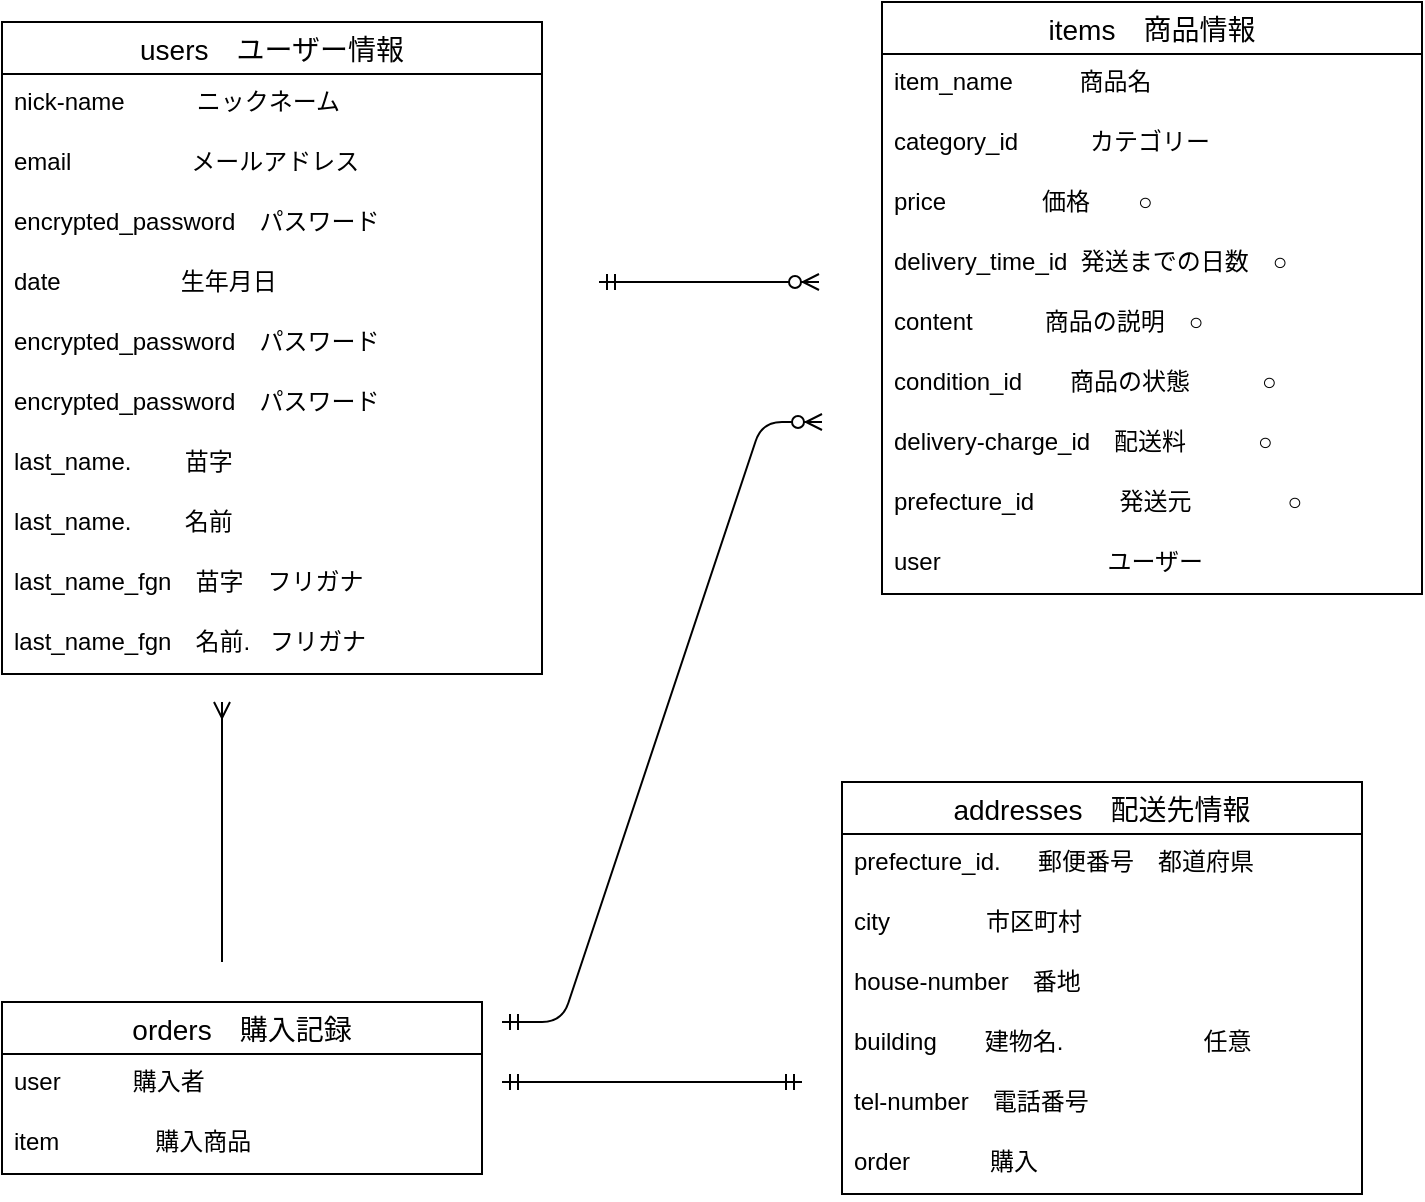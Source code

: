 <mxfile>
    <diagram id="l5uStAnRR6rsgqBXjLD2" name="ページ1">
        <mxGraphModel dx="1580" dy="510" grid="1" gridSize="10" guides="1" tooltips="1" connect="1" arrows="1" fold="1" page="1" pageScale="1" pageWidth="827" pageHeight="1169" math="0" shadow="0">
            <root>
                <mxCell id="0"/>
                <mxCell id="1" parent="0"/>
                <mxCell id="8LgdUI8o7QwLn5nAvefp-5" value="users　ユーザー情報" style="swimlane;fontStyle=0;childLayout=stackLayout;horizontal=1;startSize=26;horizontalStack=0;resizeParent=1;resizeParentMax=0;resizeLast=0;collapsible=1;marginBottom=0;align=center;fontSize=14;" vertex="1" parent="1">
                    <mxGeometry x="60" y="30" width="270" height="326" as="geometry"/>
                </mxCell>
                <mxCell id="8LgdUI8o7QwLn5nAvefp-6" value="nick-name　　　ニックネーム" style="text;strokeColor=none;fillColor=none;spacingLeft=4;spacingRight=4;overflow=hidden;rotatable=0;points=[[0,0.5],[1,0.5]];portConstraint=eastwest;fontSize=12;" vertex="1" parent="8LgdUI8o7QwLn5nAvefp-5">
                    <mxGeometry y="26" width="270" height="30" as="geometry"/>
                </mxCell>
                <mxCell id="8LgdUI8o7QwLn5nAvefp-7" value="email　　　　　メールアドレス" style="text;strokeColor=none;fillColor=none;spacingLeft=4;spacingRight=4;overflow=hidden;rotatable=0;points=[[0,0.5],[1,0.5]];portConstraint=eastwest;fontSize=12;" vertex="1" parent="8LgdUI8o7QwLn5nAvefp-5">
                    <mxGeometry y="56" width="270" height="30" as="geometry"/>
                </mxCell>
                <mxCell id="8LgdUI8o7QwLn5nAvefp-9" value="encrypted_password　パスワード" style="text;strokeColor=none;fillColor=none;spacingLeft=4;spacingRight=4;overflow=hidden;rotatable=0;points=[[0,0.5],[1,0.5]];portConstraint=eastwest;fontSize=12;" vertex="1" parent="8LgdUI8o7QwLn5nAvefp-5">
                    <mxGeometry y="86" width="270" height="30" as="geometry"/>
                </mxCell>
                <mxCell id="8LgdUI8o7QwLn5nAvefp-68" value="date　　　　　生年月日" style="text;strokeColor=none;fillColor=none;spacingLeft=4;spacingRight=4;overflow=hidden;rotatable=0;points=[[0,0.5],[1,0.5]];portConstraint=eastwest;fontSize=12;" vertex="1" parent="8LgdUI8o7QwLn5nAvefp-5">
                    <mxGeometry y="116" width="270" height="30" as="geometry"/>
                </mxCell>
                <mxCell id="8LgdUI8o7QwLn5nAvefp-82" value="encrypted_password　パスワード" style="text;strokeColor=none;fillColor=none;spacingLeft=4;spacingRight=4;overflow=hidden;rotatable=0;points=[[0,0.5],[1,0.5]];portConstraint=eastwest;fontSize=12;" vertex="1" parent="8LgdUI8o7QwLn5nAvefp-5">
                    <mxGeometry y="146" width="270" height="30" as="geometry"/>
                </mxCell>
                <mxCell id="8LgdUI8o7QwLn5nAvefp-83" value="encrypted_password　パスワード" style="text;strokeColor=none;fillColor=none;spacingLeft=4;spacingRight=4;overflow=hidden;rotatable=0;points=[[0,0.5],[1,0.5]];portConstraint=eastwest;fontSize=12;" vertex="1" parent="8LgdUI8o7QwLn5nAvefp-5">
                    <mxGeometry y="176" width="270" height="30" as="geometry"/>
                </mxCell>
                <mxCell id="8LgdUI8o7QwLn5nAvefp-84" value="last_name.        苗字" style="text;strokeColor=none;fillColor=none;spacingLeft=4;spacingRight=4;overflow=hidden;rotatable=0;points=[[0,0.5],[1,0.5]];portConstraint=eastwest;fontSize=12;" vertex="1" parent="8LgdUI8o7QwLn5nAvefp-5">
                    <mxGeometry y="206" width="270" height="30" as="geometry"/>
                </mxCell>
                <mxCell id="8LgdUI8o7QwLn5nAvefp-85" value="last_name.        名前" style="text;strokeColor=none;fillColor=none;spacingLeft=4;spacingRight=4;overflow=hidden;rotatable=0;points=[[0,0.5],[1,0.5]];portConstraint=eastwest;fontSize=12;" vertex="1" parent="8LgdUI8o7QwLn5nAvefp-5">
                    <mxGeometry y="236" width="270" height="30" as="geometry"/>
                </mxCell>
                <mxCell id="8LgdUI8o7QwLn5nAvefp-86" value="last_name_fgn　苗字　フリガナ" style="text;strokeColor=none;fillColor=none;spacingLeft=4;spacingRight=4;overflow=hidden;rotatable=0;points=[[0,0.5],[1,0.5]];portConstraint=eastwest;fontSize=12;" vertex="1" parent="8LgdUI8o7QwLn5nAvefp-5">
                    <mxGeometry y="266" width="270" height="30" as="geometry"/>
                </mxCell>
                <mxCell id="8LgdUI8o7QwLn5nAvefp-87" value="last_name_fgn　名前.   フリガナ" style="text;strokeColor=none;fillColor=none;spacingLeft=4;spacingRight=4;overflow=hidden;rotatable=0;points=[[0,0.5],[1,0.5]];portConstraint=eastwest;fontSize=12;" vertex="1" parent="8LgdUI8o7QwLn5nAvefp-5">
                    <mxGeometry y="296" width="270" height="30" as="geometry"/>
                </mxCell>
                <mxCell id="8LgdUI8o7QwLn5nAvefp-14" value="items　商品情報" style="swimlane;fontStyle=0;childLayout=stackLayout;horizontal=1;startSize=26;horizontalStack=0;resizeParent=1;resizeParentMax=0;resizeLast=0;collapsible=1;marginBottom=0;align=center;fontSize=14;" vertex="1" parent="1">
                    <mxGeometry x="500" y="20" width="270" height="296" as="geometry"/>
                </mxCell>
                <mxCell id="8LgdUI8o7QwLn5nAvefp-16" value="item_name          商品名  " style="text;strokeColor=none;fillColor=none;spacingLeft=4;spacingRight=4;overflow=hidden;rotatable=0;points=[[0,0.5],[1,0.5]];portConstraint=eastwest;fontSize=12;" vertex="1" parent="8LgdUI8o7QwLn5nAvefp-14">
                    <mxGeometry y="26" width="270" height="30" as="geometry"/>
                </mxCell>
                <mxCell id="8LgdUI8o7QwLn5nAvefp-17" value="category_id　　　カテゴリー　　" style="text;strokeColor=none;fillColor=none;spacingLeft=4;spacingRight=4;overflow=hidden;rotatable=0;points=[[0,0.5],[1,0.5]];portConstraint=eastwest;fontSize=12;" vertex="1" parent="8LgdUI8o7QwLn5nAvefp-14">
                    <mxGeometry y="56" width="270" height="30" as="geometry"/>
                </mxCell>
                <mxCell id="8LgdUI8o7QwLn5nAvefp-18" value="price　　　　価格　　○" style="text;strokeColor=none;fillColor=none;spacingLeft=4;spacingRight=4;overflow=hidden;rotatable=0;points=[[0,0.5],[1,0.5]];portConstraint=eastwest;fontSize=12;" vertex="1" parent="8LgdUI8o7QwLn5nAvefp-14">
                    <mxGeometry y="86" width="270" height="30" as="geometry"/>
                </mxCell>
                <mxCell id="8LgdUI8o7QwLn5nAvefp-20" value="delivery_time_id  発送までの日数　○" style="text;strokeColor=none;fillColor=none;spacingLeft=4;spacingRight=4;overflow=hidden;rotatable=0;points=[[0,0.5],[1,0.5]];portConstraint=eastwest;fontSize=12;" vertex="1" parent="8LgdUI8o7QwLn5nAvefp-14">
                    <mxGeometry y="116" width="270" height="30" as="geometry"/>
                </mxCell>
                <mxCell id="8LgdUI8o7QwLn5nAvefp-66" value="content　　　商品の説明　○" style="text;strokeColor=none;fillColor=none;spacingLeft=4;spacingRight=4;overflow=hidden;rotatable=0;points=[[0,0.5],[1,0.5]];portConstraint=eastwest;fontSize=12;" vertex="1" parent="8LgdUI8o7QwLn5nAvefp-14">
                    <mxGeometry y="146" width="270" height="30" as="geometry"/>
                </mxCell>
                <mxCell id="8LgdUI8o7QwLn5nAvefp-67" value="condition_id　　商品の状態　　　○" style="text;strokeColor=none;fillColor=none;spacingLeft=4;spacingRight=4;overflow=hidden;rotatable=0;points=[[0,0.5],[1,0.5]];portConstraint=eastwest;fontSize=12;" vertex="1" parent="8LgdUI8o7QwLn5nAvefp-14">
                    <mxGeometry y="176" width="270" height="30" as="geometry"/>
                </mxCell>
                <mxCell id="8LgdUI8o7QwLn5nAvefp-79" value="delivery-charge_id　配送料　　　○" style="text;strokeColor=none;fillColor=none;spacingLeft=4;spacingRight=4;overflow=hidden;rotatable=0;points=[[0,0.5],[1,0.5]];portConstraint=eastwest;fontSize=12;" vertex="1" parent="8LgdUI8o7QwLn5nAvefp-14">
                    <mxGeometry y="206" width="270" height="30" as="geometry"/>
                </mxCell>
                <mxCell id="8LgdUI8o7QwLn5nAvefp-80" value="prefecture_id  　　　発送元　　　　○" style="text;strokeColor=none;fillColor=none;spacingLeft=4;spacingRight=4;overflow=hidden;rotatable=0;points=[[0,0.5],[1,0.5]];portConstraint=eastwest;fontSize=12;" vertex="1" parent="8LgdUI8o7QwLn5nAvefp-14">
                    <mxGeometry y="236" width="270" height="30" as="geometry"/>
                </mxCell>
                <mxCell id="8LgdUI8o7QwLn5nAvefp-88" value="user                         ユーザー" style="text;strokeColor=none;fillColor=none;spacingLeft=4;spacingRight=4;overflow=hidden;rotatable=0;points=[[0,0.5],[1,0.5]];portConstraint=eastwest;fontSize=12;" vertex="1" parent="8LgdUI8o7QwLn5nAvefp-14">
                    <mxGeometry y="266" width="270" height="30" as="geometry"/>
                </mxCell>
                <mxCell id="8LgdUI8o7QwLn5nAvefp-70" style="edgeStyle=none;html=1;startArrow=none;startFill=0;endArrow=ERmany;endFill=0;" edge="1" parent="1">
                    <mxGeometry relative="1" as="geometry">
                        <mxPoint x="170" y="370" as="targetPoint"/>
                        <mxPoint x="170" y="500" as="sourcePoint"/>
                        <Array as="points"/>
                    </mxGeometry>
                </mxCell>
                <mxCell id="8LgdUI8o7QwLn5nAvefp-48" value="orders　購入記録" style="swimlane;fontStyle=0;childLayout=stackLayout;horizontal=1;startSize=26;horizontalStack=0;resizeParent=1;resizeParentMax=0;resizeLast=0;collapsible=1;marginBottom=0;align=center;fontSize=14;" vertex="1" parent="1">
                    <mxGeometry x="60" y="520" width="240" height="86" as="geometry"/>
                </mxCell>
                <mxCell id="8LgdUI8o7QwLn5nAvefp-50" value="user　　　購入者" style="text;strokeColor=none;fillColor=none;spacingLeft=4;spacingRight=4;overflow=hidden;rotatable=0;points=[[0,0.5],[1,0.5]];portConstraint=eastwest;fontSize=12;" vertex="1" parent="8LgdUI8o7QwLn5nAvefp-48">
                    <mxGeometry y="26" width="240" height="30" as="geometry"/>
                </mxCell>
                <mxCell id="8LgdUI8o7QwLn5nAvefp-78" value="item　　　　購入商品" style="text;strokeColor=none;fillColor=none;spacingLeft=4;spacingRight=4;overflow=hidden;rotatable=0;points=[[0,0.5],[1,0.5]];portConstraint=eastwest;fontSize=12;" vertex="1" parent="8LgdUI8o7QwLn5nAvefp-48">
                    <mxGeometry y="56" width="240" height="30" as="geometry"/>
                </mxCell>
                <mxCell id="8LgdUI8o7QwLn5nAvefp-54" value="addresses　配送先情報" style="swimlane;fontStyle=0;childLayout=stackLayout;horizontal=1;startSize=26;horizontalStack=0;resizeParent=1;resizeParentMax=0;resizeLast=0;collapsible=1;marginBottom=0;align=center;fontSize=14;" vertex="1" parent="1">
                    <mxGeometry x="480" y="410" width="260" height="206" as="geometry"/>
                </mxCell>
                <mxCell id="8LgdUI8o7QwLn5nAvefp-72" value="prefecture_id. 　 郵便番号　都道府県" style="text;strokeColor=none;fillColor=none;spacingLeft=4;spacingRight=4;overflow=hidden;rotatable=0;points=[[0,0.5],[1,0.5]];portConstraint=eastwest;fontSize=12;" vertex="1" parent="8LgdUI8o7QwLn5nAvefp-54">
                    <mxGeometry y="26" width="260" height="30" as="geometry"/>
                </mxCell>
                <mxCell id="8LgdUI8o7QwLn5nAvefp-73" value="city　　　　市区町村" style="text;strokeColor=none;fillColor=none;spacingLeft=4;spacingRight=4;overflow=hidden;rotatable=0;points=[[0,0.5],[1,0.5]];portConstraint=eastwest;fontSize=12;" vertex="1" parent="8LgdUI8o7QwLn5nAvefp-54">
                    <mxGeometry y="56" width="260" height="30" as="geometry"/>
                </mxCell>
                <mxCell id="8LgdUI8o7QwLn5nAvefp-74" value="house-number　番地" style="text;strokeColor=none;fillColor=none;spacingLeft=4;spacingRight=4;overflow=hidden;rotatable=0;points=[[0,0.5],[1,0.5]];portConstraint=eastwest;fontSize=12;" vertex="1" parent="8LgdUI8o7QwLn5nAvefp-54">
                    <mxGeometry y="86" width="260" height="30" as="geometry"/>
                </mxCell>
                <mxCell id="8LgdUI8o7QwLn5nAvefp-75" value="building　　建物名.  　　　　　 任意" style="text;strokeColor=none;fillColor=none;spacingLeft=4;spacingRight=4;overflow=hidden;rotatable=0;points=[[0,0.5],[1,0.5]];portConstraint=eastwest;fontSize=12;" vertex="1" parent="8LgdUI8o7QwLn5nAvefp-54">
                    <mxGeometry y="116" width="260" height="30" as="geometry"/>
                </mxCell>
                <mxCell id="8LgdUI8o7QwLn5nAvefp-76" value="tel-number　電話番号" style="text;strokeColor=none;fillColor=none;spacingLeft=4;spacingRight=4;overflow=hidden;rotatable=0;points=[[0,0.5],[1,0.5]];portConstraint=eastwest;fontSize=12;" vertex="1" parent="8LgdUI8o7QwLn5nAvefp-54">
                    <mxGeometry y="146" width="260" height="30" as="geometry"/>
                </mxCell>
                <mxCell id="8LgdUI8o7QwLn5nAvefp-90" value="order            購入           " style="text;strokeColor=none;fillColor=none;spacingLeft=4;spacingRight=4;overflow=hidden;rotatable=0;points=[[0,0.5],[1,0.5]];portConstraint=eastwest;fontSize=12;" vertex="1" parent="8LgdUI8o7QwLn5nAvefp-54">
                    <mxGeometry y="176" width="260" height="30" as="geometry"/>
                </mxCell>
                <mxCell id="8LgdUI8o7QwLn5nAvefp-59" value="" style="edgeStyle=entityRelationEdgeStyle;fontSize=12;html=1;endArrow=ERzeroToMany;startArrow=ERmandOne;" edge="1" parent="1">
                    <mxGeometry width="100" height="100" relative="1" as="geometry">
                        <mxPoint x="358.5" y="160" as="sourcePoint"/>
                        <mxPoint x="468.5" y="160" as="targetPoint"/>
                    </mxGeometry>
                </mxCell>
                <mxCell id="8LgdUI8o7QwLn5nAvefp-60" value="" style="edgeStyle=entityRelationEdgeStyle;fontSize=12;html=1;endArrow=ERzeroToMany;startArrow=ERmandOne;" edge="1" parent="1">
                    <mxGeometry width="100" height="100" relative="1" as="geometry">
                        <mxPoint x="310" y="530" as="sourcePoint"/>
                        <mxPoint x="470" y="230" as="targetPoint"/>
                    </mxGeometry>
                </mxCell>
                <mxCell id="8LgdUI8o7QwLn5nAvefp-61" value="" style="edgeStyle=entityRelationEdgeStyle;fontSize=12;html=1;endArrow=ERmandOne;startArrow=ERmandOne;" edge="1" parent="1">
                    <mxGeometry width="100" height="100" relative="1" as="geometry">
                        <mxPoint x="310" y="560" as="sourcePoint"/>
                        <mxPoint x="460" y="560" as="targetPoint"/>
                    </mxGeometry>
                </mxCell>
            </root>
        </mxGraphModel>
    </diagram>
</mxfile>